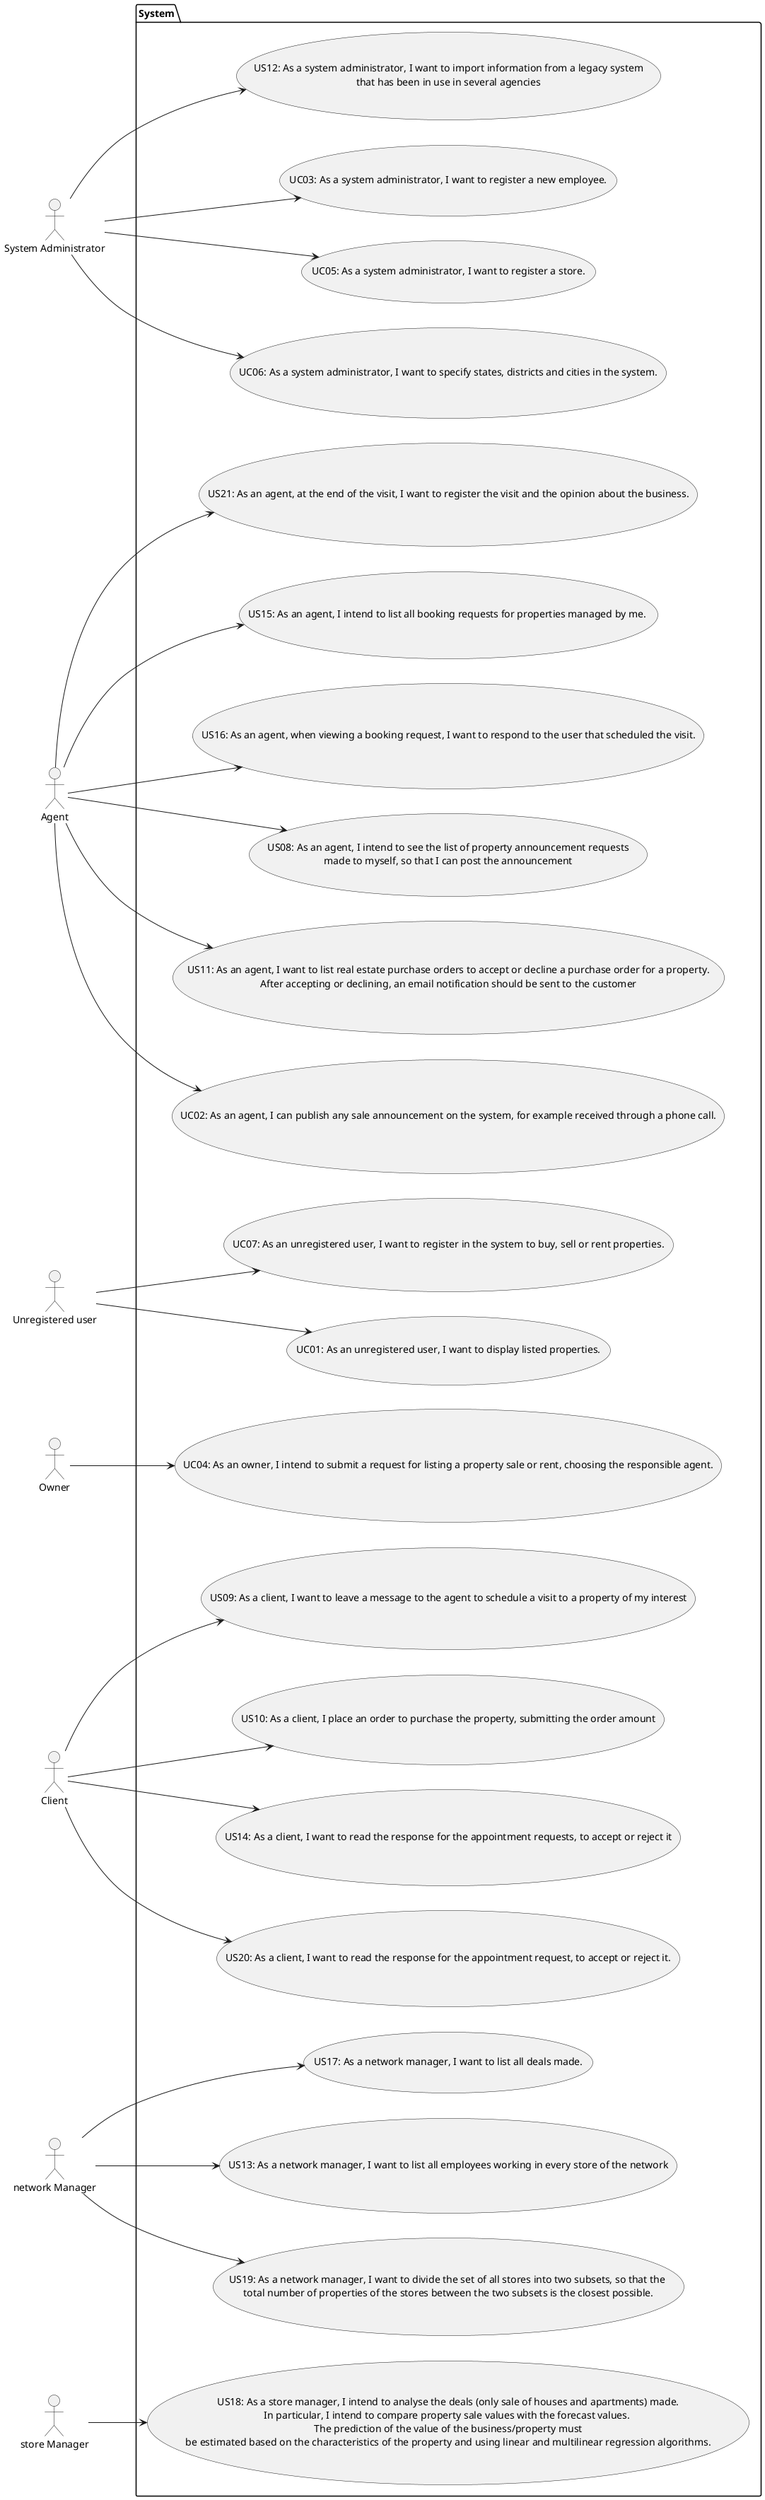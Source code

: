 @startuml

left to right direction

 :System Administrator: as admin
 :Agent: as agent
 :Unregistered user: as user
 :Owner: as owner
 :Client: as client
 :network Manager: as manager
 :store Manager: as smanager
 package System {
   usecase "UC01: As an unregistered user, I want to display listed properties." as UC1
   usecase "UC02: As an agent, I can publish any sale announcement on the system, for example received through a phone call." as UC2
   usecase "UC03: As a system administrator, I want to register a new employee." as UC3
   usecase "UC04: As an owner, I intend to submit a request for listing a property sale or rent, choosing the responsible agent." as UC4
   usecase "UC05: As a system administrator, I want to register a store." as UC5
   usecase "UC06: As a system administrator, I want to specify states, districts and cities in the system." as UC6
   usecase "UC07: As an unregistered user, I want to register in the system to buy, sell or rent properties." as UC7
   usecase "US08: As an agent, I intend to see the list of property announcement requests\nmade to myself, so that I can post the announcement" as UC8
   usecase "US09: As a client, I want to leave a message to the agent to schedule a visit to a property of my interest" as UC9
   usecase "US10: As a client, I place an order to purchase the property, submitting the order amount" as UC10
   usecase "US11: As an agent, I want to list real estate purchase orders to accept or decline a purchase order for a property.\nAfter accepting or declining, an email notification should be sent to the customer" as UC11
   usecase "US12: As a system administrator, I want to import information from a legacy system\nthat has been in use in several agencies" as UC12
   usecase "US13: As a network manager, I want to list all employees working in every store of the network" as UC13
   usecase "US14: As a client, I want to read the response for the appointment requests, to accept or reject it" as UC14
   usecase "US15: As an agent, I intend to list all booking requests for properties managed by me. " as UC15
   usecase "US16: As an agent, when viewing a booking request, I want to respond to the user that scheduled the visit." as UC16
   usecase "US17: As a network manager, I want to list all deals made." as UC17
   usecase "US18: As a store manager, I intend to analyse the deals (only sale of houses and apartments) made.\nIn particular, I intend to compare property sale values with the forecast values. \nThe prediction of the value of the business/property must\nbe estimated based on the characteristics of the property and using linear and multilinear regression algorithms." as UC18
   usecase "US19: As a network manager, I want to divide the set of all stores into two subsets, so that the \ntotal number of properties of the stores between the two subsets is the closest possible." as UC19
   usecase "US20: As a client, I want to read the response for the appointment request, to accept or reject it." as UC20
   usecase "US21: As an agent, at the end of the visit, I want to register the visit and the opinion about the business." as UC21
 }
 admin --> UC3
 admin --> UC5
 admin --> UC6
 admin --> UC12

 user --> UC1
 user --> UC7

 agent --> UC2
 agent --> UC8
 agent --> UC11
 agent --> UC15
 agent --> UC16
 agent --> UC21

 owner --> UC4

 client --> UC9
 client --> UC10
 client --> UC14
 client --> UC20

 manager --> UC13
 manager --> UC17
 manager --> UC19

smanager --> UC18


@enduml
